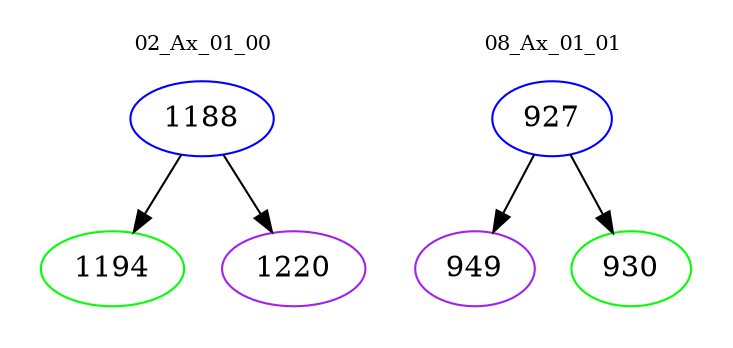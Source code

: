 digraph{
subgraph cluster_0 {
color = white
label = "02_Ax_01_00";
fontsize=10;
T0_1188 [label="1188", color="blue"]
T0_1188 -> T0_1194 [color="black"]
T0_1194 [label="1194", color="green"]
T0_1188 -> T0_1220 [color="black"]
T0_1220 [label="1220", color="purple"]
}
subgraph cluster_1 {
color = white
label = "08_Ax_01_01";
fontsize=10;
T1_927 [label="927", color="blue"]
T1_927 -> T1_949 [color="black"]
T1_949 [label="949", color="purple"]
T1_927 -> T1_930 [color="black"]
T1_930 [label="930", color="green"]
}
}
